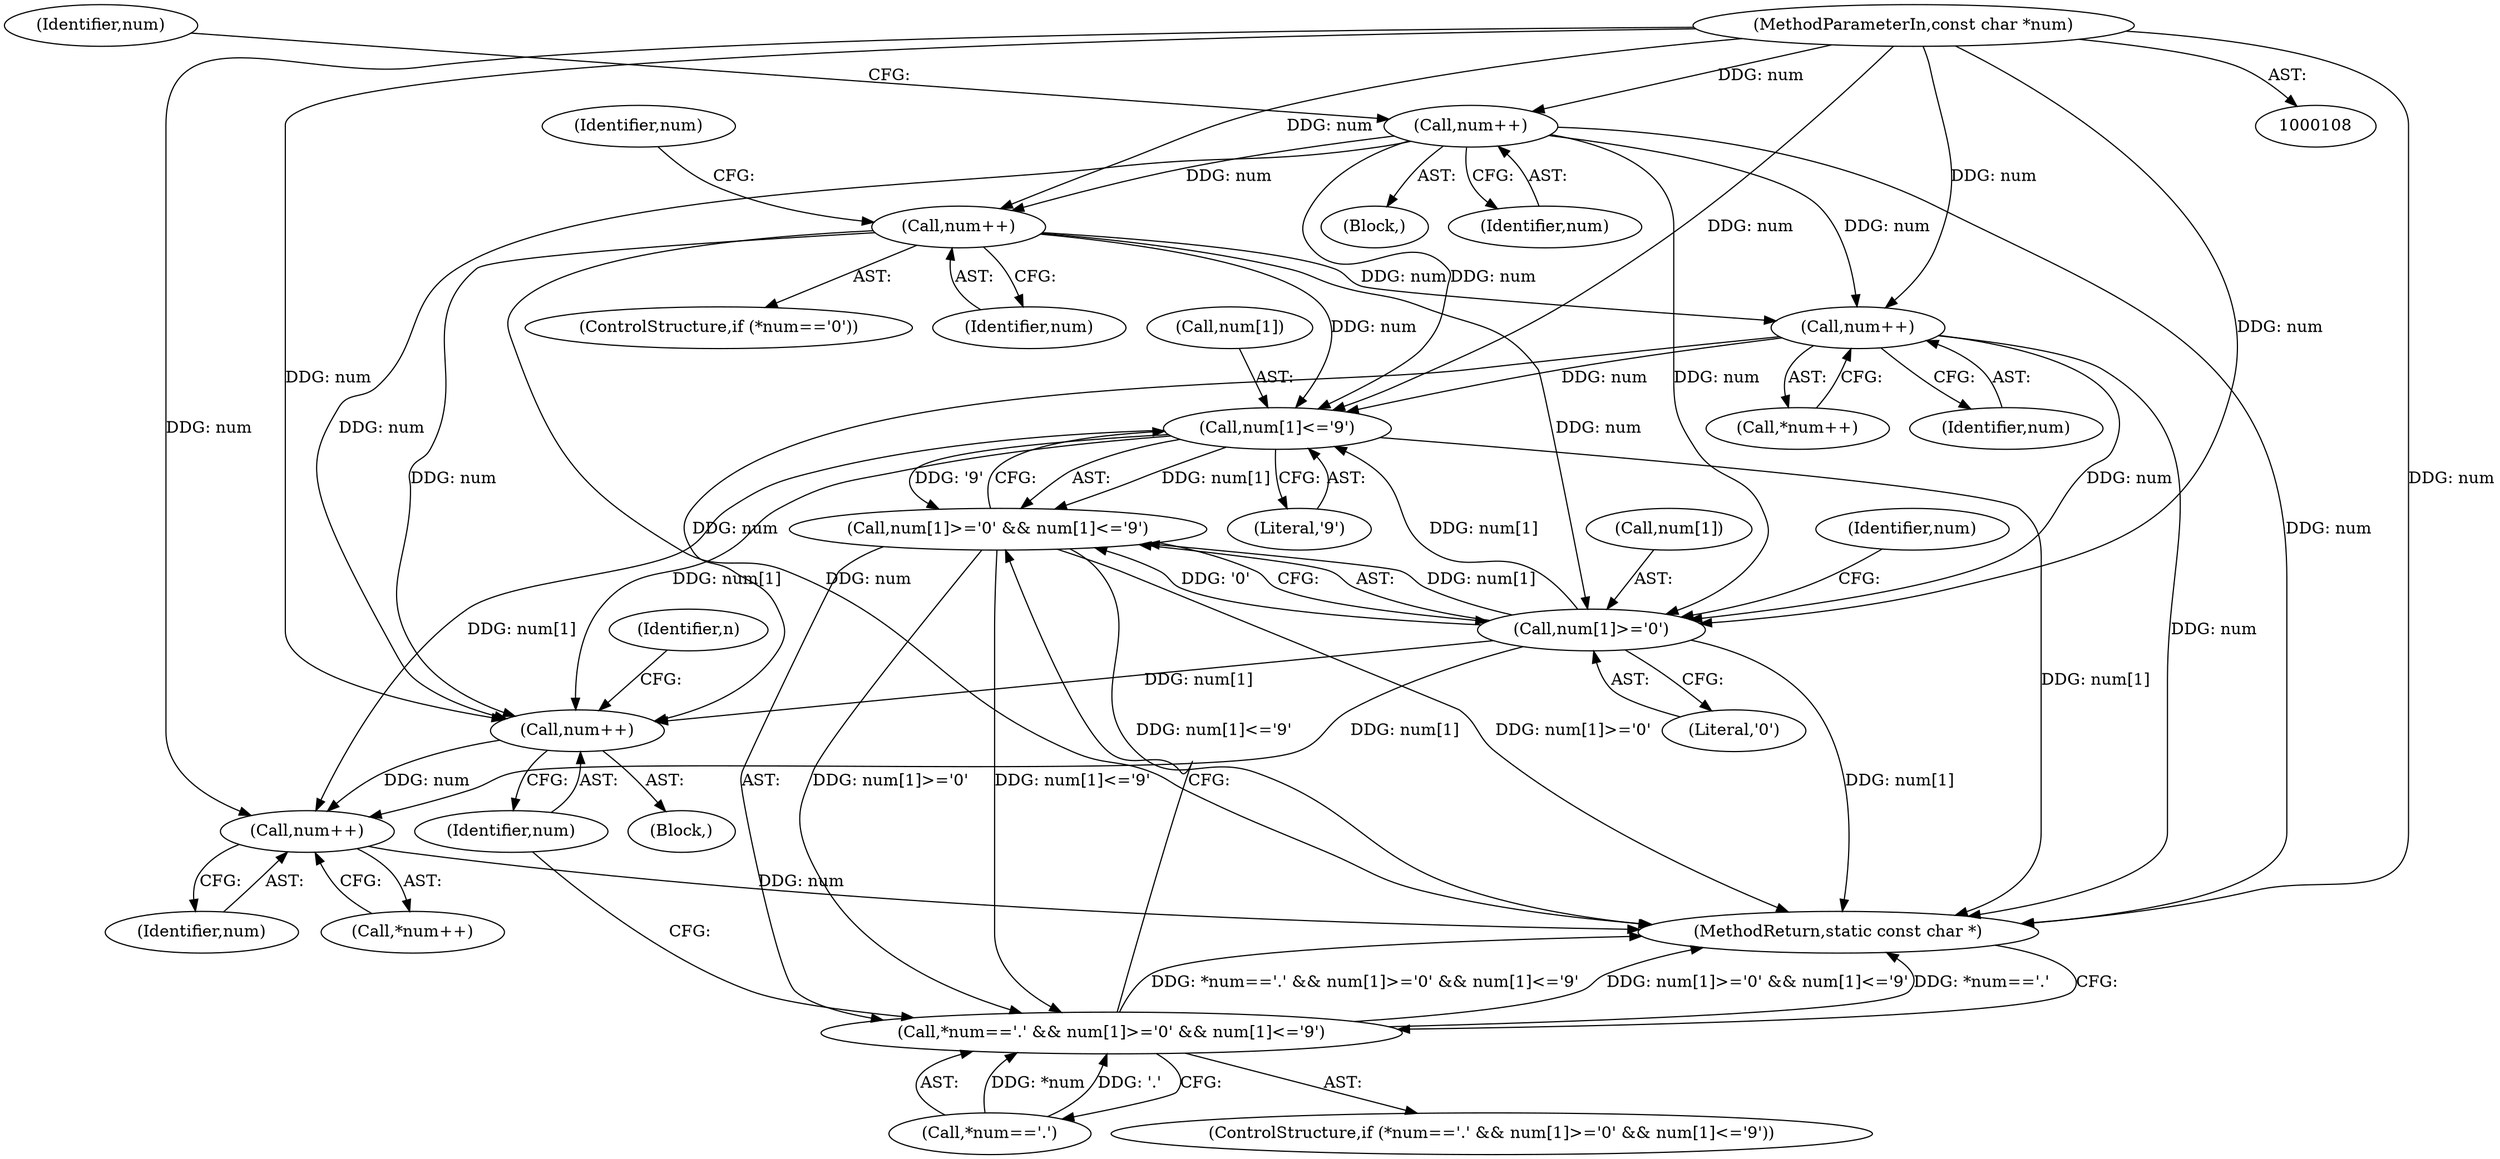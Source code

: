 digraph "0_iperf_91f2fa59e8ed80dfbf400add0164ee0e508e412a_34@array" {
"1000194" [label="(Call,num[1]<='9')"];
"1000189" [label="(Call,num[1]>='0')"];
"1000149" [label="(Call,num++)"];
"1000142" [label="(Call,num++)"];
"1000110" [label="(MethodParameterIn,const char *num)"];
"1000170" [label="(Call,num++)"];
"1000188" [label="(Call,num[1]>='0' && num[1]<='9')"];
"1000183" [label="(Call,*num=='.' && num[1]>='0' && num[1]<='9')"];
"1000200" [label="(Call,num++)"];
"1000212" [label="(Call,num++)"];
"1000147" [label="(Identifier,num)"];
"1000183" [label="(Call,*num=='.' && num[1]>='0' && num[1]<='9')"];
"1000155" [label="(Identifier,num)"];
"1000169" [label="(Call,*num++)"];
"1000193" [label="(Literal,'0')"];
"1000142" [label="(Call,num++)"];
"1000205" [label="(Identifier,n)"];
"1000190" [label="(Call,num[1])"];
"1000137" [label="(Block,)"];
"1000149" [label="(Call,num++)"];
"1000213" [label="(Identifier,num)"];
"1000143" [label="(Identifier,num)"];
"1000194" [label="(Call,num[1]<='9')"];
"1000198" [label="(Literal,'9')"];
"1000189" [label="(Call,num[1]>='0')"];
"1000184" [label="(Call,*num=='.')"];
"1000201" [label="(Identifier,num)"];
"1000200" [label="(Call,num++)"];
"1000144" [label="(ControlStructure,if (*num=='0'))"];
"1000150" [label="(Identifier,num)"];
"1000199" [label="(Block,)"];
"1000170" [label="(Call,num++)"];
"1000195" [label="(Call,num[1])"];
"1000212" [label="(Call,num++)"];
"1000110" [label="(MethodParameterIn,const char *num)"];
"1000188" [label="(Call,num[1]>='0' && num[1]<='9')"];
"1000182" [label="(ControlStructure,if (*num=='.' && num[1]>='0' && num[1]<='9'))"];
"1000211" [label="(Call,*num++)"];
"1000226" [label="(MethodReturn,static const char *)"];
"1000171" [label="(Identifier,num)"];
"1000196" [label="(Identifier,num)"];
"1000194" -> "1000188"  [label="AST: "];
"1000194" -> "1000198"  [label="CFG: "];
"1000195" -> "1000194"  [label="AST: "];
"1000198" -> "1000194"  [label="AST: "];
"1000188" -> "1000194"  [label="CFG: "];
"1000194" -> "1000226"  [label="DDG: num[1]"];
"1000194" -> "1000188"  [label="DDG: num[1]"];
"1000194" -> "1000188"  [label="DDG: '9'"];
"1000189" -> "1000194"  [label="DDG: num[1]"];
"1000149" -> "1000194"  [label="DDG: num"];
"1000142" -> "1000194"  [label="DDG: num"];
"1000170" -> "1000194"  [label="DDG: num"];
"1000110" -> "1000194"  [label="DDG: num"];
"1000194" -> "1000200"  [label="DDG: num[1]"];
"1000194" -> "1000212"  [label="DDG: num[1]"];
"1000189" -> "1000188"  [label="AST: "];
"1000189" -> "1000193"  [label="CFG: "];
"1000190" -> "1000189"  [label="AST: "];
"1000193" -> "1000189"  [label="AST: "];
"1000196" -> "1000189"  [label="CFG: "];
"1000188" -> "1000189"  [label="CFG: "];
"1000189" -> "1000226"  [label="DDG: num[1]"];
"1000189" -> "1000188"  [label="DDG: num[1]"];
"1000189" -> "1000188"  [label="DDG: '0'"];
"1000149" -> "1000189"  [label="DDG: num"];
"1000142" -> "1000189"  [label="DDG: num"];
"1000170" -> "1000189"  [label="DDG: num"];
"1000110" -> "1000189"  [label="DDG: num"];
"1000189" -> "1000200"  [label="DDG: num[1]"];
"1000189" -> "1000212"  [label="DDG: num[1]"];
"1000149" -> "1000144"  [label="AST: "];
"1000149" -> "1000150"  [label="CFG: "];
"1000150" -> "1000149"  [label="AST: "];
"1000155" -> "1000149"  [label="CFG: "];
"1000149" -> "1000226"  [label="DDG: num"];
"1000142" -> "1000149"  [label="DDG: num"];
"1000110" -> "1000149"  [label="DDG: num"];
"1000149" -> "1000170"  [label="DDG: num"];
"1000149" -> "1000200"  [label="DDG: num"];
"1000142" -> "1000137"  [label="AST: "];
"1000142" -> "1000143"  [label="CFG: "];
"1000143" -> "1000142"  [label="AST: "];
"1000147" -> "1000142"  [label="CFG: "];
"1000142" -> "1000226"  [label="DDG: num"];
"1000110" -> "1000142"  [label="DDG: num"];
"1000142" -> "1000170"  [label="DDG: num"];
"1000142" -> "1000200"  [label="DDG: num"];
"1000110" -> "1000108"  [label="AST: "];
"1000110" -> "1000226"  [label="DDG: num"];
"1000110" -> "1000170"  [label="DDG: num"];
"1000110" -> "1000200"  [label="DDG: num"];
"1000110" -> "1000212"  [label="DDG: num"];
"1000170" -> "1000169"  [label="AST: "];
"1000170" -> "1000171"  [label="CFG: "];
"1000171" -> "1000170"  [label="AST: "];
"1000169" -> "1000170"  [label="CFG: "];
"1000170" -> "1000226"  [label="DDG: num"];
"1000170" -> "1000200"  [label="DDG: num"];
"1000188" -> "1000183"  [label="AST: "];
"1000183" -> "1000188"  [label="CFG: "];
"1000188" -> "1000226"  [label="DDG: num[1]<='9'"];
"1000188" -> "1000226"  [label="DDG: num[1]>='0'"];
"1000188" -> "1000183"  [label="DDG: num[1]>='0'"];
"1000188" -> "1000183"  [label="DDG: num[1]<='9'"];
"1000183" -> "1000182"  [label="AST: "];
"1000183" -> "1000184"  [label="CFG: "];
"1000184" -> "1000183"  [label="AST: "];
"1000201" -> "1000183"  [label="CFG: "];
"1000226" -> "1000183"  [label="CFG: "];
"1000183" -> "1000226"  [label="DDG: *num=='.' && num[1]>='0' && num[1]<='9'"];
"1000183" -> "1000226"  [label="DDG: num[1]>='0' && num[1]<='9'"];
"1000183" -> "1000226"  [label="DDG: *num=='.'"];
"1000184" -> "1000183"  [label="DDG: *num"];
"1000184" -> "1000183"  [label="DDG: '.'"];
"1000200" -> "1000199"  [label="AST: "];
"1000200" -> "1000201"  [label="CFG: "];
"1000201" -> "1000200"  [label="AST: "];
"1000205" -> "1000200"  [label="CFG: "];
"1000200" -> "1000212"  [label="DDG: num"];
"1000212" -> "1000211"  [label="AST: "];
"1000212" -> "1000213"  [label="CFG: "];
"1000213" -> "1000212"  [label="AST: "];
"1000211" -> "1000212"  [label="CFG: "];
"1000212" -> "1000226"  [label="DDG: num"];
}
